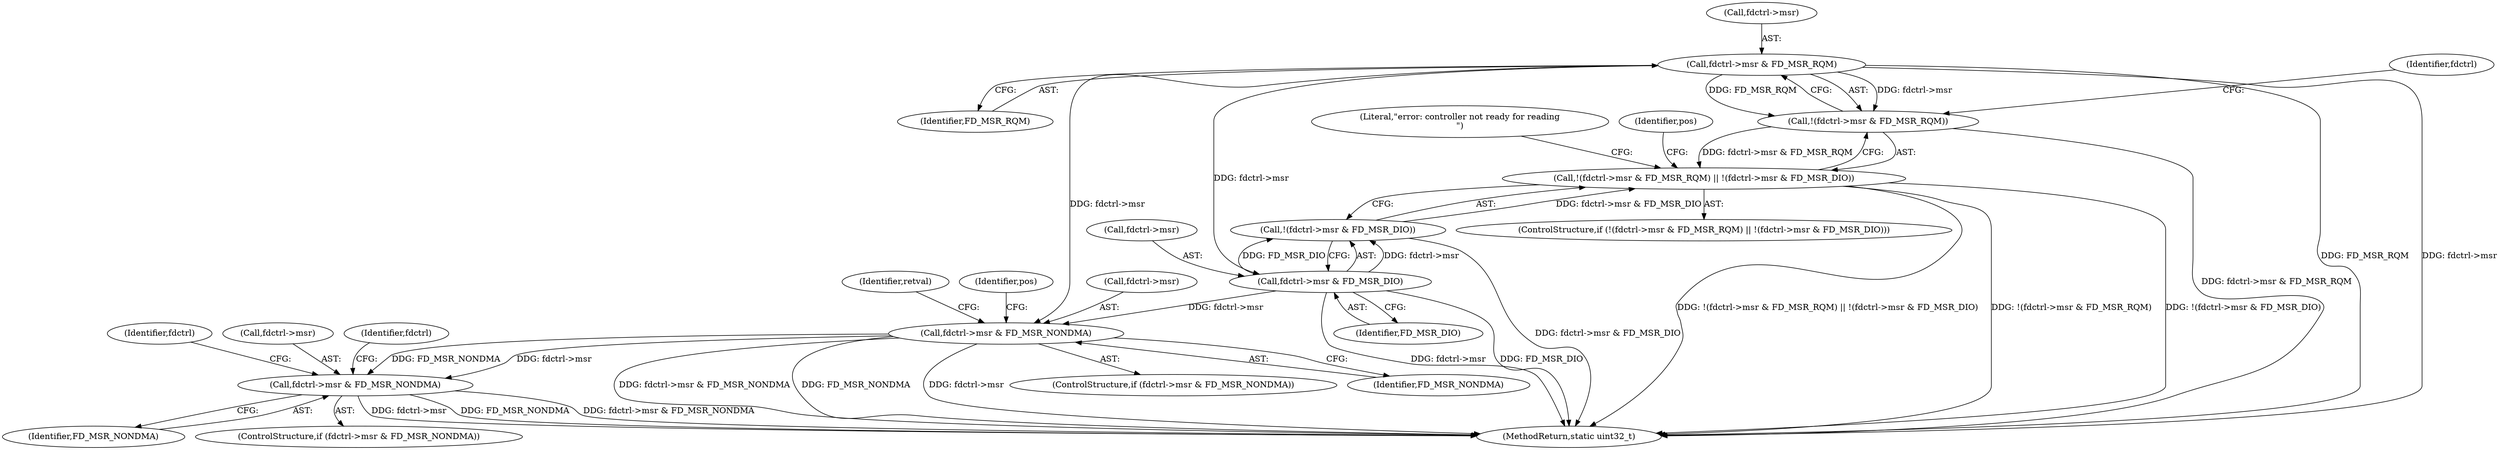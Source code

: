 digraph "0_qemu_e907746266721f305d67bc0718795fedee2e824c_0@pointer" {
"1000123" [label="(Call,fdctrl->msr & FD_MSR_RQM)"];
"1000122" [label="(Call,!(fdctrl->msr & FD_MSR_RQM))"];
"1000121" [label="(Call,!(fdctrl->msr & FD_MSR_RQM) || !(fdctrl->msr & FD_MSR_DIO))"];
"1000129" [label="(Call,fdctrl->msr & FD_MSR_DIO)"];
"1000128" [label="(Call,!(fdctrl->msr & FD_MSR_DIO))"];
"1000148" [label="(Call,fdctrl->msr & FD_MSR_NONDMA)"];
"1000224" [label="(Call,fdctrl->msr & FD_MSR_NONDMA)"];
"1000224" [label="(Call,fdctrl->msr & FD_MSR_NONDMA)"];
"1000133" [label="(Identifier,FD_MSR_DIO)"];
"1000124" [label="(Call,fdctrl->msr)"];
"1000156" [label="(Identifier,pos)"];
"1000128" [label="(Call,!(fdctrl->msr & FD_MSR_DIO))"];
"1000123" [label="(Call,fdctrl->msr & FD_MSR_RQM)"];
"1000152" [label="(Identifier,FD_MSR_NONDMA)"];
"1000120" [label="(ControlStructure,if (!(fdctrl->msr & FD_MSR_RQM) || !(fdctrl->msr & FD_MSR_DIO)))"];
"1000140" [label="(Identifier,pos)"];
"1000129" [label="(Call,fdctrl->msr & FD_MSR_DIO)"];
"1000127" [label="(Identifier,FD_MSR_RQM)"];
"1000130" [label="(Call,fdctrl->msr)"];
"1000121" [label="(Call,!(fdctrl->msr & FD_MSR_RQM) || !(fdctrl->msr & FD_MSR_DIO))"];
"1000231" [label="(Identifier,fdctrl)"];
"1000148" [label="(Call,fdctrl->msr & FD_MSR_NONDMA)"];
"1000228" [label="(Identifier,FD_MSR_NONDMA)"];
"1000149" [label="(Call,fdctrl->msr)"];
"1000238" [label="(Identifier,fdctrl)"];
"1000223" [label="(ControlStructure,if (fdctrl->msr & FD_MSR_NONDMA))"];
"1000122" [label="(Call,!(fdctrl->msr & FD_MSR_RQM))"];
"1000225" [label="(Call,fdctrl->msr)"];
"1000246" [label="(MethodReturn,static uint32_t)"];
"1000147" [label="(ControlStructure,if (fdctrl->msr & FD_MSR_NONDMA))"];
"1000202" [label="(Identifier,retval)"];
"1000131" [label="(Identifier,fdctrl)"];
"1000136" [label="(Literal,\"error: controller not ready for reading\n\")"];
"1000123" -> "1000122"  [label="AST: "];
"1000123" -> "1000127"  [label="CFG: "];
"1000124" -> "1000123"  [label="AST: "];
"1000127" -> "1000123"  [label="AST: "];
"1000122" -> "1000123"  [label="CFG: "];
"1000123" -> "1000246"  [label="DDG: FD_MSR_RQM"];
"1000123" -> "1000246"  [label="DDG: fdctrl->msr"];
"1000123" -> "1000122"  [label="DDG: fdctrl->msr"];
"1000123" -> "1000122"  [label="DDG: FD_MSR_RQM"];
"1000123" -> "1000129"  [label="DDG: fdctrl->msr"];
"1000123" -> "1000148"  [label="DDG: fdctrl->msr"];
"1000122" -> "1000121"  [label="AST: "];
"1000131" -> "1000122"  [label="CFG: "];
"1000121" -> "1000122"  [label="CFG: "];
"1000122" -> "1000246"  [label="DDG: fdctrl->msr & FD_MSR_RQM"];
"1000122" -> "1000121"  [label="DDG: fdctrl->msr & FD_MSR_RQM"];
"1000121" -> "1000120"  [label="AST: "];
"1000121" -> "1000128"  [label="CFG: "];
"1000128" -> "1000121"  [label="AST: "];
"1000136" -> "1000121"  [label="CFG: "];
"1000140" -> "1000121"  [label="CFG: "];
"1000121" -> "1000246"  [label="DDG: !(fdctrl->msr & FD_MSR_RQM) || !(fdctrl->msr & FD_MSR_DIO)"];
"1000121" -> "1000246"  [label="DDG: !(fdctrl->msr & FD_MSR_RQM)"];
"1000121" -> "1000246"  [label="DDG: !(fdctrl->msr & FD_MSR_DIO)"];
"1000128" -> "1000121"  [label="DDG: fdctrl->msr & FD_MSR_DIO"];
"1000129" -> "1000128"  [label="AST: "];
"1000129" -> "1000133"  [label="CFG: "];
"1000130" -> "1000129"  [label="AST: "];
"1000133" -> "1000129"  [label="AST: "];
"1000128" -> "1000129"  [label="CFG: "];
"1000129" -> "1000246"  [label="DDG: fdctrl->msr"];
"1000129" -> "1000246"  [label="DDG: FD_MSR_DIO"];
"1000129" -> "1000128"  [label="DDG: fdctrl->msr"];
"1000129" -> "1000128"  [label="DDG: FD_MSR_DIO"];
"1000129" -> "1000148"  [label="DDG: fdctrl->msr"];
"1000128" -> "1000246"  [label="DDG: fdctrl->msr & FD_MSR_DIO"];
"1000148" -> "1000147"  [label="AST: "];
"1000148" -> "1000152"  [label="CFG: "];
"1000149" -> "1000148"  [label="AST: "];
"1000152" -> "1000148"  [label="AST: "];
"1000156" -> "1000148"  [label="CFG: "];
"1000202" -> "1000148"  [label="CFG: "];
"1000148" -> "1000246"  [label="DDG: FD_MSR_NONDMA"];
"1000148" -> "1000246"  [label="DDG: fdctrl->msr"];
"1000148" -> "1000246"  [label="DDG: fdctrl->msr & FD_MSR_NONDMA"];
"1000148" -> "1000224"  [label="DDG: fdctrl->msr"];
"1000148" -> "1000224"  [label="DDG: FD_MSR_NONDMA"];
"1000224" -> "1000223"  [label="AST: "];
"1000224" -> "1000228"  [label="CFG: "];
"1000225" -> "1000224"  [label="AST: "];
"1000228" -> "1000224"  [label="AST: "];
"1000231" -> "1000224"  [label="CFG: "];
"1000238" -> "1000224"  [label="CFG: "];
"1000224" -> "1000246"  [label="DDG: fdctrl->msr"];
"1000224" -> "1000246"  [label="DDG: FD_MSR_NONDMA"];
"1000224" -> "1000246"  [label="DDG: fdctrl->msr & FD_MSR_NONDMA"];
}
